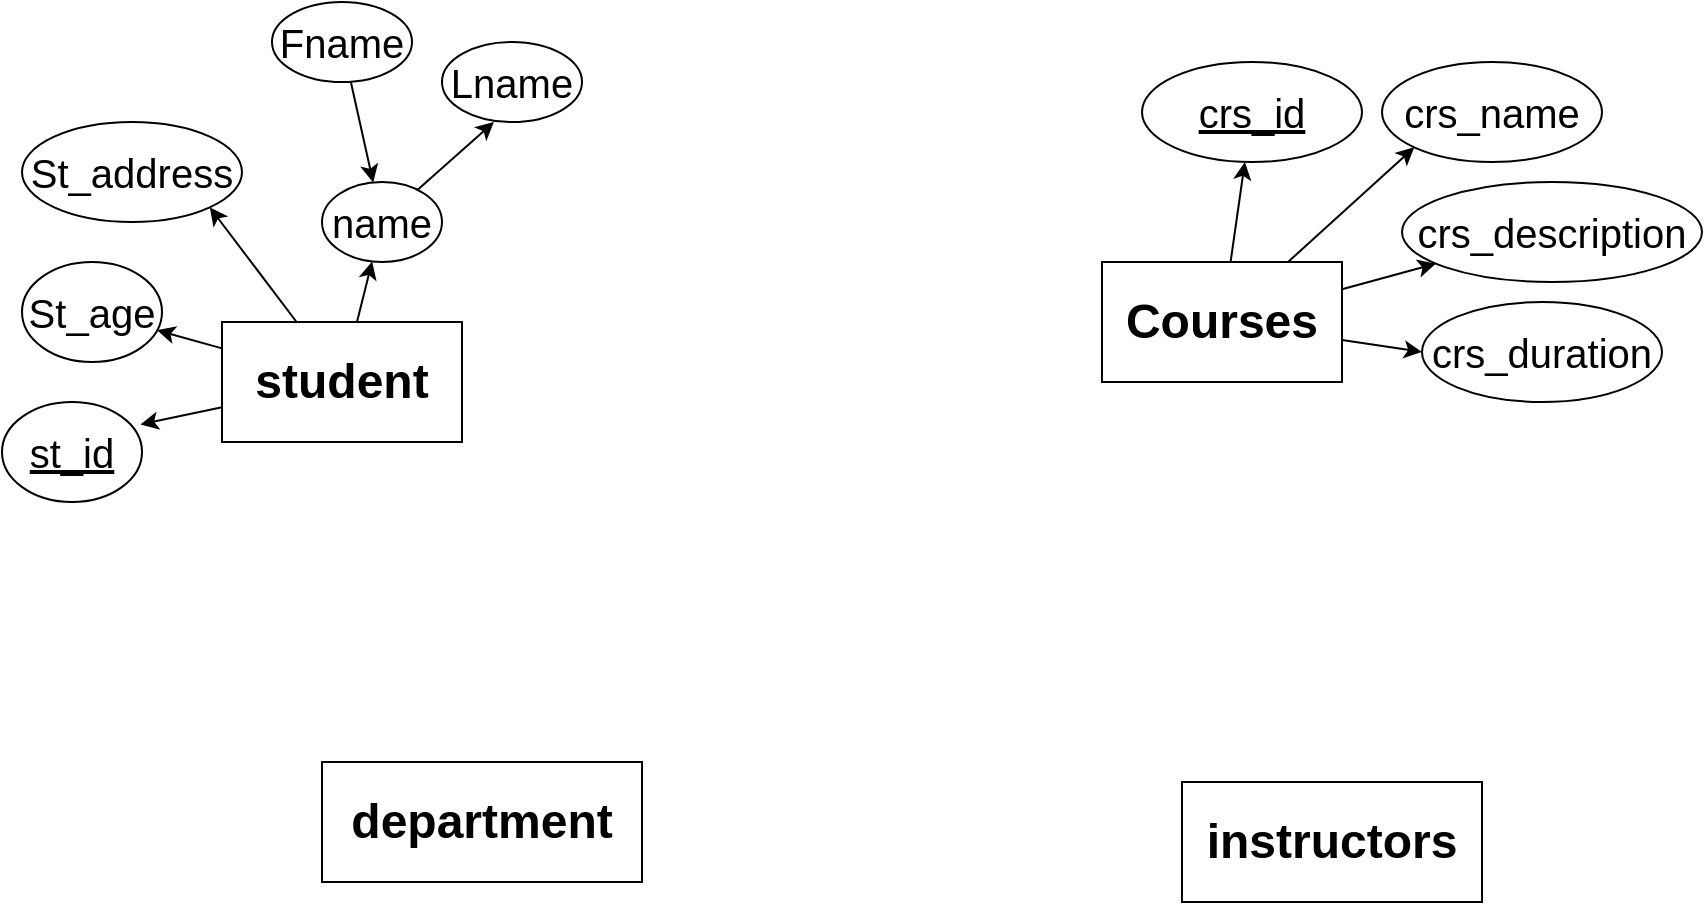 <mxfile version="24.8.4">
  <diagram name="Page-1" id="Yi-jqlCBsrpbzmqWL617">
    <mxGraphModel dx="1050" dy="530" grid="1" gridSize="10" guides="1" tooltips="1" connect="1" arrows="1" fold="1" page="1" pageScale="1" pageWidth="850" pageHeight="1100" math="0" shadow="0">
      <root>
        <mxCell id="0" />
        <mxCell id="1" parent="0" />
        <mxCell id="IdJ90tH_MHI-5M8RX92N-1" value="&lt;b&gt;&lt;font style=&quot;font-size: 24px;&quot;&gt;instructors&lt;/font&gt;&lt;/b&gt;" style="rounded=0;whiteSpace=wrap;html=1;" vertex="1" parent="1">
          <mxGeometry x="590" y="400" width="150" height="60" as="geometry" />
        </mxCell>
        <mxCell id="IdJ90tH_MHI-5M8RX92N-2" value="&lt;b&gt;&lt;font style=&quot;font-size: 24px;&quot;&gt;department&lt;/font&gt;&lt;/b&gt;" style="rounded=0;whiteSpace=wrap;html=1;" vertex="1" parent="1">
          <mxGeometry x="160" y="390" width="160" height="60" as="geometry" />
        </mxCell>
        <mxCell id="IdJ90tH_MHI-5M8RX92N-13" style="rounded=0;orthogonalLoop=1;jettySize=auto;html=1;" edge="1" parent="1" source="IdJ90tH_MHI-5M8RX92N-3" target="IdJ90tH_MHI-5M8RX92N-8">
          <mxGeometry relative="1" as="geometry" />
        </mxCell>
        <mxCell id="IdJ90tH_MHI-5M8RX92N-22" value="" style="rounded=0;orthogonalLoop=1;jettySize=auto;html=1;" edge="1" parent="1" source="IdJ90tH_MHI-5M8RX92N-3" target="IdJ90tH_MHI-5M8RX92N-11">
          <mxGeometry relative="1" as="geometry" />
        </mxCell>
        <mxCell id="IdJ90tH_MHI-5M8RX92N-23" value="" style="rounded=0;orthogonalLoop=1;jettySize=auto;html=1;entryX=1;entryY=1;entryDx=0;entryDy=0;" edge="1" parent="1" source="IdJ90tH_MHI-5M8RX92N-3" target="IdJ90tH_MHI-5M8RX92N-7">
          <mxGeometry relative="1" as="geometry" />
        </mxCell>
        <mxCell id="IdJ90tH_MHI-5M8RX92N-3" value="&lt;b&gt;&lt;font style=&quot;font-size: 24px;&quot;&gt;student&lt;/font&gt;&lt;/b&gt;" style="rounded=0;whiteSpace=wrap;html=1;" vertex="1" parent="1">
          <mxGeometry x="110" y="170" width="120" height="60" as="geometry" />
        </mxCell>
        <mxCell id="IdJ90tH_MHI-5M8RX92N-29" value="" style="rounded=0;orthogonalLoop=1;jettySize=auto;html=1;" edge="1" parent="1" source="IdJ90tH_MHI-5M8RX92N-4" target="IdJ90tH_MHI-5M8RX92N-28">
          <mxGeometry relative="1" as="geometry" />
        </mxCell>
        <mxCell id="IdJ90tH_MHI-5M8RX92N-30" value="" style="rounded=0;orthogonalLoop=1;jettySize=auto;html=1;entryX=0;entryY=1;entryDx=0;entryDy=0;" edge="1" parent="1" source="IdJ90tH_MHI-5M8RX92N-4" target="IdJ90tH_MHI-5M8RX92N-27">
          <mxGeometry relative="1" as="geometry" />
        </mxCell>
        <mxCell id="IdJ90tH_MHI-5M8RX92N-31" value="" style="rounded=0;orthogonalLoop=1;jettySize=auto;html=1;" edge="1" parent="1" source="IdJ90tH_MHI-5M8RX92N-4" target="IdJ90tH_MHI-5M8RX92N-26">
          <mxGeometry relative="1" as="geometry" />
        </mxCell>
        <mxCell id="IdJ90tH_MHI-5M8RX92N-32" value="" style="rounded=0;orthogonalLoop=1;jettySize=auto;html=1;entryX=0;entryY=0.5;entryDx=0;entryDy=0;" edge="1" parent="1" source="IdJ90tH_MHI-5M8RX92N-4" target="IdJ90tH_MHI-5M8RX92N-25">
          <mxGeometry relative="1" as="geometry" />
        </mxCell>
        <mxCell id="IdJ90tH_MHI-5M8RX92N-4" value="&lt;b&gt;&lt;font style=&quot;font-size: 24px;&quot;&gt;Courses&lt;/font&gt;&lt;/b&gt;" style="rounded=0;whiteSpace=wrap;html=1;" vertex="1" parent="1">
          <mxGeometry x="550" y="140" width="120" height="60" as="geometry" />
        </mxCell>
        <mxCell id="IdJ90tH_MHI-5M8RX92N-6" value="&lt;font style=&quot;font-size: 20px;&quot;&gt;&lt;u&gt;st_id&lt;/u&gt;&lt;/font&gt;" style="ellipse;whiteSpace=wrap;html=1;" vertex="1" parent="1">
          <mxGeometry y="210" width="70" height="50" as="geometry" />
        </mxCell>
        <mxCell id="IdJ90tH_MHI-5M8RX92N-7" value="&lt;font style=&quot;font-size: 20px;&quot;&gt;St_address&lt;/font&gt;" style="ellipse;whiteSpace=wrap;html=1;" vertex="1" parent="1">
          <mxGeometry x="10" y="70" width="110" height="50" as="geometry" />
        </mxCell>
        <mxCell id="IdJ90tH_MHI-5M8RX92N-8" value="&lt;span style=&quot;font-size: 20px;&quot;&gt;St_age&lt;/span&gt;" style="ellipse;whiteSpace=wrap;html=1;" vertex="1" parent="1">
          <mxGeometry x="10" y="140" width="70" height="50" as="geometry" />
        </mxCell>
        <mxCell id="IdJ90tH_MHI-5M8RX92N-9" value="&lt;font style=&quot;font-size: 20px;&quot;&gt;Lname&lt;/font&gt;" style="ellipse;whiteSpace=wrap;html=1;" vertex="1" parent="1">
          <mxGeometry x="220" y="30" width="70" height="40" as="geometry" />
        </mxCell>
        <mxCell id="IdJ90tH_MHI-5M8RX92N-17" value="" style="rounded=0;orthogonalLoop=1;jettySize=auto;html=1;" edge="1" parent="1" source="IdJ90tH_MHI-5M8RX92N-10" target="IdJ90tH_MHI-5M8RX92N-11">
          <mxGeometry relative="1" as="geometry" />
        </mxCell>
        <mxCell id="IdJ90tH_MHI-5M8RX92N-10" value="&lt;font style=&quot;font-size: 20px;&quot;&gt;Fname&lt;/font&gt;" style="ellipse;whiteSpace=wrap;html=1;" vertex="1" parent="1">
          <mxGeometry x="135" y="10" width="70" height="40" as="geometry" />
        </mxCell>
        <mxCell id="IdJ90tH_MHI-5M8RX92N-15" value="" style="rounded=0;orthogonalLoop=1;jettySize=auto;html=1;entryX=0.371;entryY=1;entryDx=0;entryDy=0;entryPerimeter=0;" edge="1" parent="1" source="IdJ90tH_MHI-5M8RX92N-11" target="IdJ90tH_MHI-5M8RX92N-9">
          <mxGeometry relative="1" as="geometry" />
        </mxCell>
        <mxCell id="IdJ90tH_MHI-5M8RX92N-11" value="&lt;font style=&quot;font-size: 20px;&quot;&gt;name&lt;/font&gt;" style="ellipse;whiteSpace=wrap;html=1;" vertex="1" parent="1">
          <mxGeometry x="160" y="100" width="60" height="40" as="geometry" />
        </mxCell>
        <mxCell id="IdJ90tH_MHI-5M8RX92N-12" style="rounded=0;orthogonalLoop=1;jettySize=auto;html=1;entryX=0.989;entryY=0.224;entryDx=0;entryDy=0;entryPerimeter=0;" edge="1" parent="1" source="IdJ90tH_MHI-5M8RX92N-3" target="IdJ90tH_MHI-5M8RX92N-6">
          <mxGeometry relative="1" as="geometry" />
        </mxCell>
        <mxCell id="IdJ90tH_MHI-5M8RX92N-25" value="&lt;font style=&quot;font-size: 20px;&quot;&gt;crs_duration&lt;/font&gt;" style="ellipse;whiteSpace=wrap;html=1;" vertex="1" parent="1">
          <mxGeometry x="710" y="160" width="120" height="50" as="geometry" />
        </mxCell>
        <mxCell id="IdJ90tH_MHI-5M8RX92N-26" value="&lt;font style=&quot;font-size: 20px;&quot;&gt;crs_description&lt;/font&gt;" style="ellipse;whiteSpace=wrap;html=1;" vertex="1" parent="1">
          <mxGeometry x="700" y="100" width="150" height="50" as="geometry" />
        </mxCell>
        <mxCell id="IdJ90tH_MHI-5M8RX92N-27" value="&lt;font style=&quot;font-size: 20px;&quot;&gt;crs_name&lt;/font&gt;" style="ellipse;whiteSpace=wrap;html=1;" vertex="1" parent="1">
          <mxGeometry x="690" y="40" width="110" height="50" as="geometry" />
        </mxCell>
        <mxCell id="IdJ90tH_MHI-5M8RX92N-28" value="&lt;font style=&quot;font-size: 20px;&quot;&gt;&lt;u&gt;crs_id&lt;/u&gt;&lt;/font&gt;" style="ellipse;whiteSpace=wrap;html=1;" vertex="1" parent="1">
          <mxGeometry x="570" y="40" width="110" height="50" as="geometry" />
        </mxCell>
      </root>
    </mxGraphModel>
  </diagram>
</mxfile>
